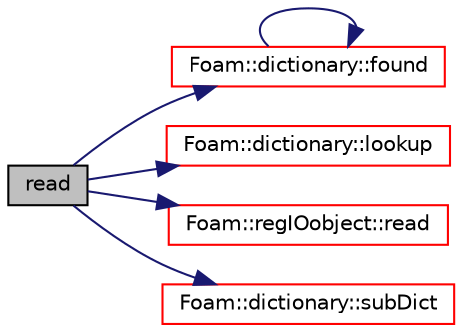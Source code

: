 digraph "read"
{
  bgcolor="transparent";
  edge [fontname="Helvetica",fontsize="10",labelfontname="Helvetica",labelfontsize="10"];
  node [fontname="Helvetica",fontsize="10",shape=record];
  rankdir="LR";
  Node1203 [label="read",height=0.2,width=0.4,color="black", fillcolor="grey75", style="filled", fontcolor="black"];
  Node1203 -> Node1204 [color="midnightblue",fontsize="10",style="solid",fontname="Helvetica"];
  Node1204 [label="Foam::dictionary::found",height=0.2,width=0.4,color="red",URL="$a27129.html#adcd3d5d43253006ef145e56b43025d28",tooltip="Search dictionary for given keyword. "];
  Node1204 -> Node1204 [color="midnightblue",fontsize="10",style="solid",fontname="Helvetica"];
  Node1203 -> Node1206 [color="midnightblue",fontsize="10",style="solid",fontname="Helvetica"];
  Node1206 [label="Foam::dictionary::lookup",height=0.2,width=0.4,color="red",URL="$a27129.html#a6a0727fa523e48977e27348663def509",tooltip="Find and return an entry data stream. "];
  Node1203 -> Node1470 [color="midnightblue",fontsize="10",style="solid",fontname="Helvetica"];
  Node1470 [label="Foam::regIOobject::read",height=0.2,width=0.4,color="red",URL="$a27441.html#af816873151ddb0126e98bb2f914d8ed5",tooltip="Read object. "];
  Node1203 -> Node1437 [color="midnightblue",fontsize="10",style="solid",fontname="Helvetica"];
  Node1437 [label="Foam::dictionary::subDict",height=0.2,width=0.4,color="red",URL="$a27129.html#aaa26b5f2da6aff5a6a59af5407f1bf59",tooltip="Find and return a sub-dictionary. "];
}
